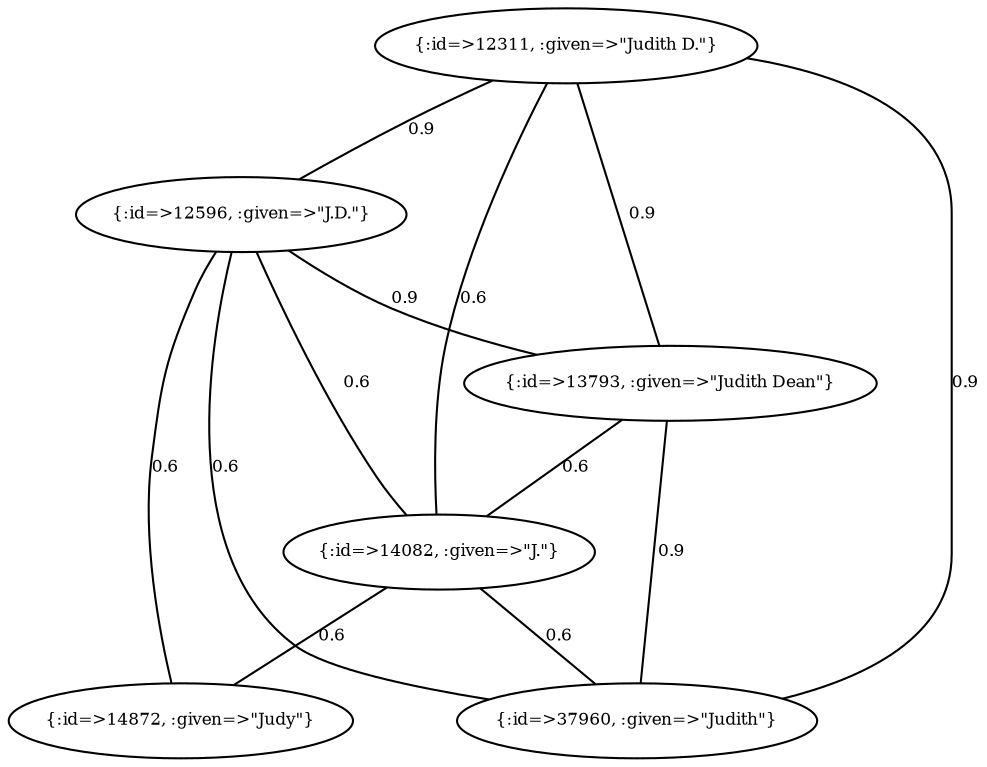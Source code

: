 graph Collector__WeightedGraph {
    "{:id=>12311, :given=>\"Judith D.\"}" [
        fontsize = 8,
        label = "{:id=>12311, :given=>\"Judith D.\"}"
    ]

    "{:id=>12596, :given=>\"J.D.\"}" [
        fontsize = 8,
        label = "{:id=>12596, :given=>\"J.D.\"}"
    ]

    "{:id=>13793, :given=>\"Judith Dean\"}" [
        fontsize = 8,
        label = "{:id=>13793, :given=>\"Judith Dean\"}"
    ]

    "{:id=>14082, :given=>\"J.\"}" [
        fontsize = 8,
        label = "{:id=>14082, :given=>\"J.\"}"
    ]

    "{:id=>14872, :given=>\"Judy\"}" [
        fontsize = 8,
        label = "{:id=>14872, :given=>\"Judy\"}"
    ]

    "{:id=>37960, :given=>\"Judith\"}" [
        fontsize = 8,
        label = "{:id=>37960, :given=>\"Judith\"}"
    ]

    "{:id=>12311, :given=>\"Judith D.\"}" -- "{:id=>12596, :given=>\"J.D.\"}" [
        fontsize = 8,
        label = 0.9
    ]

    "{:id=>12311, :given=>\"Judith D.\"}" -- "{:id=>13793, :given=>\"Judith Dean\"}" [
        fontsize = 8,
        label = 0.9
    ]

    "{:id=>12311, :given=>\"Judith D.\"}" -- "{:id=>14082, :given=>\"J.\"}" [
        fontsize = 8,
        label = 0.6
    ]

    "{:id=>12311, :given=>\"Judith D.\"}" -- "{:id=>37960, :given=>\"Judith\"}" [
        fontsize = 8,
        label = 0.9
    ]

    "{:id=>12596, :given=>\"J.D.\"}" -- "{:id=>13793, :given=>\"Judith Dean\"}" [
        fontsize = 8,
        label = 0.9
    ]

    "{:id=>12596, :given=>\"J.D.\"}" -- "{:id=>14082, :given=>\"J.\"}" [
        fontsize = 8,
        label = 0.6
    ]

    "{:id=>12596, :given=>\"J.D.\"}" -- "{:id=>14872, :given=>\"Judy\"}" [
        fontsize = 8,
        label = 0.6
    ]

    "{:id=>12596, :given=>\"J.D.\"}" -- "{:id=>37960, :given=>\"Judith\"}" [
        fontsize = 8,
        label = 0.6
    ]

    "{:id=>13793, :given=>\"Judith Dean\"}" -- "{:id=>14082, :given=>\"J.\"}" [
        fontsize = 8,
        label = 0.6
    ]

    "{:id=>13793, :given=>\"Judith Dean\"}" -- "{:id=>37960, :given=>\"Judith\"}" [
        fontsize = 8,
        label = 0.9
    ]

    "{:id=>14082, :given=>\"J.\"}" -- "{:id=>14872, :given=>\"Judy\"}" [
        fontsize = 8,
        label = 0.6
    ]

    "{:id=>14082, :given=>\"J.\"}" -- "{:id=>37960, :given=>\"Judith\"}" [
        fontsize = 8,
        label = 0.6
    ]
}
